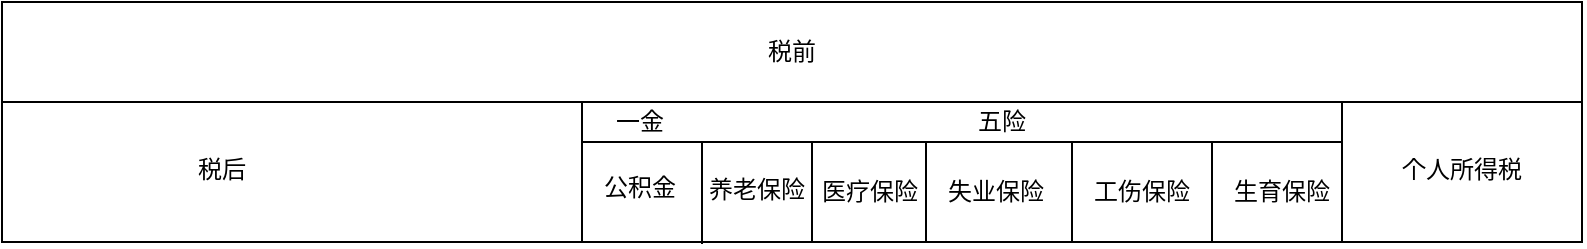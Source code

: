 <mxfile version="15.7.0" type="github">
  <diagram id="DF57Kwo8paTfaCoJFsan" name="Page-1">
    <mxGraphModel dx="1580" dy="1003" grid="1" gridSize="10" guides="1" tooltips="1" connect="1" arrows="1" fold="1" page="1" pageScale="1" pageWidth="827" pageHeight="1169" math="0" shadow="0">
      <root>
        <mxCell id="0" />
        <mxCell id="1" parent="0" />
        <mxCell id="PGSzy_CLvg9V2p2OT1WM-1" value="" style="rounded=0;whiteSpace=wrap;html=1;" vertex="1" parent="1">
          <mxGeometry x="90" y="350" width="790" height="120" as="geometry" />
        </mxCell>
        <mxCell id="PGSzy_CLvg9V2p2OT1WM-2" value="税前" style="text;html=1;strokeColor=none;fillColor=none;align=center;verticalAlign=middle;whiteSpace=wrap;rounded=0;" vertex="1" parent="1">
          <mxGeometry x="455" y="360" width="60" height="30" as="geometry" />
        </mxCell>
        <mxCell id="PGSzy_CLvg9V2p2OT1WM-3" value="" style="endArrow=none;html=1;rounded=0;" edge="1" parent="1">
          <mxGeometry width="50" height="50" relative="1" as="geometry">
            <mxPoint x="90" y="400" as="sourcePoint" />
            <mxPoint x="880" y="400" as="targetPoint" />
          </mxGeometry>
        </mxCell>
        <mxCell id="PGSzy_CLvg9V2p2OT1WM-4" value="" style="endArrow=none;html=1;rounded=0;" edge="1" parent="1">
          <mxGeometry width="50" height="50" relative="1" as="geometry">
            <mxPoint x="380" y="470" as="sourcePoint" />
            <mxPoint x="380" y="400" as="targetPoint" />
          </mxGeometry>
        </mxCell>
        <mxCell id="PGSzy_CLvg9V2p2OT1WM-5" value="税后" style="text;html=1;strokeColor=none;fillColor=none;align=center;verticalAlign=middle;whiteSpace=wrap;rounded=0;" vertex="1" parent="1">
          <mxGeometry x="170" y="419" width="60" height="30" as="geometry" />
        </mxCell>
        <mxCell id="PGSzy_CLvg9V2p2OT1WM-6" value="公积金" style="text;html=1;strokeColor=none;fillColor=none;align=center;verticalAlign=middle;whiteSpace=wrap;rounded=0;" vertex="1" parent="1">
          <mxGeometry x="379" y="428" width="60" height="30" as="geometry" />
        </mxCell>
        <mxCell id="PGSzy_CLvg9V2p2OT1WM-7" value="" style="endArrow=none;html=1;rounded=0;" edge="1" parent="1">
          <mxGeometry width="50" height="50" relative="1" as="geometry">
            <mxPoint x="440" y="471" as="sourcePoint" />
            <mxPoint x="440" y="420" as="targetPoint" />
          </mxGeometry>
        </mxCell>
        <mxCell id="PGSzy_CLvg9V2p2OT1WM-8" value="" style="endArrow=none;html=1;rounded=0;" edge="1" parent="1">
          <mxGeometry width="50" height="50" relative="1" as="geometry">
            <mxPoint x="495" y="470" as="sourcePoint" />
            <mxPoint x="495" y="420" as="targetPoint" />
          </mxGeometry>
        </mxCell>
        <mxCell id="PGSzy_CLvg9V2p2OT1WM-9" value="" style="endArrow=none;html=1;rounded=0;" edge="1" parent="1">
          <mxGeometry width="50" height="50" relative="1" as="geometry">
            <mxPoint x="380" y="420" as="sourcePoint" />
            <mxPoint x="760" y="420" as="targetPoint" />
          </mxGeometry>
        </mxCell>
        <mxCell id="PGSzy_CLvg9V2p2OT1WM-12" value="五险" style="text;html=1;strokeColor=none;fillColor=none;align=center;verticalAlign=middle;whiteSpace=wrap;rounded=0;" vertex="1" parent="1">
          <mxGeometry x="560" y="395" width="60" height="30" as="geometry" />
        </mxCell>
        <mxCell id="PGSzy_CLvg9V2p2OT1WM-13" value="一金" style="text;html=1;strokeColor=none;fillColor=none;align=center;verticalAlign=middle;whiteSpace=wrap;rounded=0;" vertex="1" parent="1">
          <mxGeometry x="379" y="395" width="60" height="30" as="geometry" />
        </mxCell>
        <mxCell id="PGSzy_CLvg9V2p2OT1WM-14" value="养老保险" style="text;html=1;strokeColor=none;fillColor=none;align=center;verticalAlign=middle;whiteSpace=wrap;rounded=0;" vertex="1" parent="1">
          <mxGeometry x="442" y="429" width="51" height="30" as="geometry" />
        </mxCell>
        <mxCell id="PGSzy_CLvg9V2p2OT1WM-15" value="医疗保险" style="text;html=1;strokeColor=none;fillColor=none;align=center;verticalAlign=middle;whiteSpace=wrap;rounded=0;" vertex="1" parent="1">
          <mxGeometry x="494" y="430" width="60" height="30" as="geometry" />
        </mxCell>
        <mxCell id="PGSzy_CLvg9V2p2OT1WM-16" value="失业保险" style="text;html=1;strokeColor=none;fillColor=none;align=center;verticalAlign=middle;whiteSpace=wrap;rounded=0;" vertex="1" parent="1">
          <mxGeometry x="557" y="430" width="60" height="30" as="geometry" />
        </mxCell>
        <mxCell id="PGSzy_CLvg9V2p2OT1WM-17" value="生育保险" style="text;html=1;strokeColor=none;fillColor=none;align=center;verticalAlign=middle;whiteSpace=wrap;rounded=0;" vertex="1" parent="1">
          <mxGeometry x="700" y="430" width="60" height="30" as="geometry" />
        </mxCell>
        <mxCell id="PGSzy_CLvg9V2p2OT1WM-18" value="工伤保险" style="text;html=1;strokeColor=none;fillColor=none;align=center;verticalAlign=middle;whiteSpace=wrap;rounded=0;" vertex="1" parent="1">
          <mxGeometry x="630" y="430" width="60" height="30" as="geometry" />
        </mxCell>
        <mxCell id="PGSzy_CLvg9V2p2OT1WM-19" value="" style="endArrow=none;html=1;rounded=0;" edge="1" parent="1">
          <mxGeometry width="50" height="50" relative="1" as="geometry">
            <mxPoint x="625" y="470" as="sourcePoint" />
            <mxPoint x="625" y="420" as="targetPoint" />
          </mxGeometry>
        </mxCell>
        <mxCell id="PGSzy_CLvg9V2p2OT1WM-20" value="" style="endArrow=none;html=1;rounded=0;" edge="1" parent="1">
          <mxGeometry width="50" height="50" relative="1" as="geometry">
            <mxPoint x="552" y="470" as="sourcePoint" />
            <mxPoint x="552" y="420" as="targetPoint" />
          </mxGeometry>
        </mxCell>
        <mxCell id="PGSzy_CLvg9V2p2OT1WM-21" value="" style="endArrow=none;html=1;rounded=0;" edge="1" parent="1">
          <mxGeometry width="50" height="50" relative="1" as="geometry">
            <mxPoint x="695" y="470" as="sourcePoint" />
            <mxPoint x="695" y="420" as="targetPoint" />
          </mxGeometry>
        </mxCell>
        <mxCell id="PGSzy_CLvg9V2p2OT1WM-22" value="" style="endArrow=none;html=1;rounded=0;" edge="1" parent="1">
          <mxGeometry width="50" height="50" relative="1" as="geometry">
            <mxPoint x="760" y="470" as="sourcePoint" />
            <mxPoint x="760" y="400" as="targetPoint" />
          </mxGeometry>
        </mxCell>
        <mxCell id="PGSzy_CLvg9V2p2OT1WM-23" value="个人所得税" style="text;html=1;strokeColor=none;fillColor=none;align=center;verticalAlign=middle;whiteSpace=wrap;rounded=0;" vertex="1" parent="1">
          <mxGeometry x="780" y="419" width="80" height="30" as="geometry" />
        </mxCell>
      </root>
    </mxGraphModel>
  </diagram>
</mxfile>
